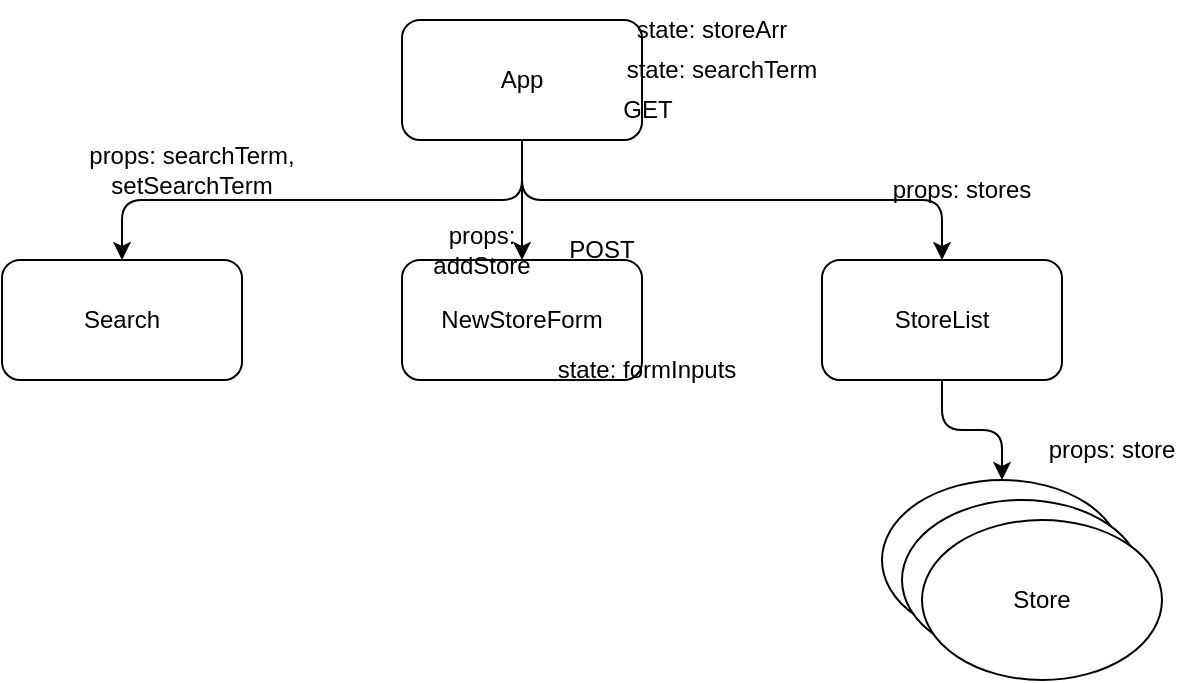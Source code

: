 <mxfile>
    <diagram id="29ie4LWGoRoGv9fbFUIm" name="Page-1">
        <mxGraphModel dx="893" dy="571" grid="1" gridSize="10" guides="1" tooltips="1" connect="1" arrows="1" fold="1" page="1" pageScale="1" pageWidth="850" pageHeight="1100" math="0" shadow="0">
            <root>
                <mxCell id="0"/>
                <mxCell id="1" parent="0"/>
                <mxCell id="7" style="edgeStyle=orthogonalEdgeStyle;html=1;exitX=0.5;exitY=1;exitDx=0;exitDy=0;entryX=0.5;entryY=0;entryDx=0;entryDy=0;" edge="1" parent="1" source="2" target="3">
                    <mxGeometry relative="1" as="geometry"/>
                </mxCell>
                <mxCell id="8" style="edgeStyle=orthogonalEdgeStyle;html=1;exitX=0.5;exitY=1;exitDx=0;exitDy=0;entryX=0.5;entryY=0;entryDx=0;entryDy=0;" edge="1" parent="1" source="2" target="5">
                    <mxGeometry relative="1" as="geometry"/>
                </mxCell>
                <mxCell id="9" style="edgeStyle=orthogonalEdgeStyle;html=1;exitX=0.5;exitY=1;exitDx=0;exitDy=0;" edge="1" parent="1" source="2" target="4">
                    <mxGeometry relative="1" as="geometry"/>
                </mxCell>
                <mxCell id="2" value="App" style="rounded=1;whiteSpace=wrap;html=1;" vertex="1" parent="1">
                    <mxGeometry x="380" y="40" width="120" height="60" as="geometry"/>
                </mxCell>
                <mxCell id="3" value="Search" style="rounded=1;whiteSpace=wrap;html=1;" vertex="1" parent="1">
                    <mxGeometry x="180" y="160" width="120" height="60" as="geometry"/>
                </mxCell>
                <mxCell id="4" value="NewStoreForm" style="rounded=1;whiteSpace=wrap;html=1;" vertex="1" parent="1">
                    <mxGeometry x="380" y="160" width="120" height="60" as="geometry"/>
                </mxCell>
                <mxCell id="10" style="edgeStyle=orthogonalEdgeStyle;html=1;exitX=0.5;exitY=1;exitDx=0;exitDy=0;entryX=0.5;entryY=0;entryDx=0;entryDy=0;" edge="1" parent="1" source="5" target="6">
                    <mxGeometry relative="1" as="geometry"/>
                </mxCell>
                <mxCell id="5" value="StoreList" style="rounded=1;whiteSpace=wrap;html=1;" vertex="1" parent="1">
                    <mxGeometry x="590" y="160" width="120" height="60" as="geometry"/>
                </mxCell>
                <mxCell id="6" value="Store" style="ellipse;whiteSpace=wrap;html=1;" vertex="1" parent="1">
                    <mxGeometry x="620" y="270" width="120" height="80" as="geometry"/>
                </mxCell>
                <mxCell id="11" value="state: storeArr" style="text;html=1;strokeColor=none;fillColor=none;align=center;verticalAlign=middle;whiteSpace=wrap;rounded=0;" vertex="1" parent="1">
                    <mxGeometry x="470" y="30" width="130" height="30" as="geometry"/>
                </mxCell>
                <mxCell id="12" value="state: searchTerm" style="text;html=1;strokeColor=none;fillColor=none;align=center;verticalAlign=middle;whiteSpace=wrap;rounded=0;" vertex="1" parent="1">
                    <mxGeometry x="450" y="50" width="180" height="30" as="geometry"/>
                </mxCell>
                <mxCell id="13" value="props: stores" style="text;html=1;strokeColor=none;fillColor=none;align=center;verticalAlign=middle;whiteSpace=wrap;rounded=0;" vertex="1" parent="1">
                    <mxGeometry x="600" y="110" width="120" height="30" as="geometry"/>
                </mxCell>
                <mxCell id="14" value="props: store" style="text;html=1;strokeColor=none;fillColor=none;align=center;verticalAlign=middle;whiteSpace=wrap;rounded=0;" vertex="1" parent="1">
                    <mxGeometry x="690" y="240" width="90" height="30" as="geometry"/>
                </mxCell>
                <mxCell id="15" value="Store" style="ellipse;whiteSpace=wrap;html=1;" vertex="1" parent="1">
                    <mxGeometry x="630" y="280" width="120" height="80" as="geometry"/>
                </mxCell>
                <mxCell id="16" value="Store" style="ellipse;whiteSpace=wrap;html=1;" vertex="1" parent="1">
                    <mxGeometry x="640" y="290" width="120" height="80" as="geometry"/>
                </mxCell>
                <mxCell id="17" value="props: searchTerm, setSearchTerm" style="text;html=1;strokeColor=none;fillColor=none;align=center;verticalAlign=middle;whiteSpace=wrap;rounded=0;" vertex="1" parent="1">
                    <mxGeometry x="200" y="100" width="150" height="30" as="geometry"/>
                </mxCell>
                <mxCell id="18" value="state: formInputs" style="text;html=1;strokeColor=none;fillColor=none;align=center;verticalAlign=middle;whiteSpace=wrap;rounded=0;" vertex="1" parent="1">
                    <mxGeometry x="440" y="200" width="125" height="30" as="geometry"/>
                </mxCell>
                <mxCell id="19" value="props: addStore" style="text;html=1;strokeColor=none;fillColor=none;align=center;verticalAlign=middle;whiteSpace=wrap;rounded=0;" vertex="1" parent="1">
                    <mxGeometry x="390" y="140" width="60" height="30" as="geometry"/>
                </mxCell>
                <mxCell id="20" value="POST" style="text;html=1;strokeColor=none;fillColor=none;align=center;verticalAlign=middle;whiteSpace=wrap;rounded=0;" vertex="1" parent="1">
                    <mxGeometry x="450" y="140" width="60" height="30" as="geometry"/>
                </mxCell>
                <mxCell id="21" value="GET" style="text;html=1;strokeColor=none;fillColor=none;align=center;verticalAlign=middle;whiteSpace=wrap;rounded=0;" vertex="1" parent="1">
                    <mxGeometry x="472.5" y="70" width="60" height="30" as="geometry"/>
                </mxCell>
            </root>
        </mxGraphModel>
    </diagram>
</mxfile>